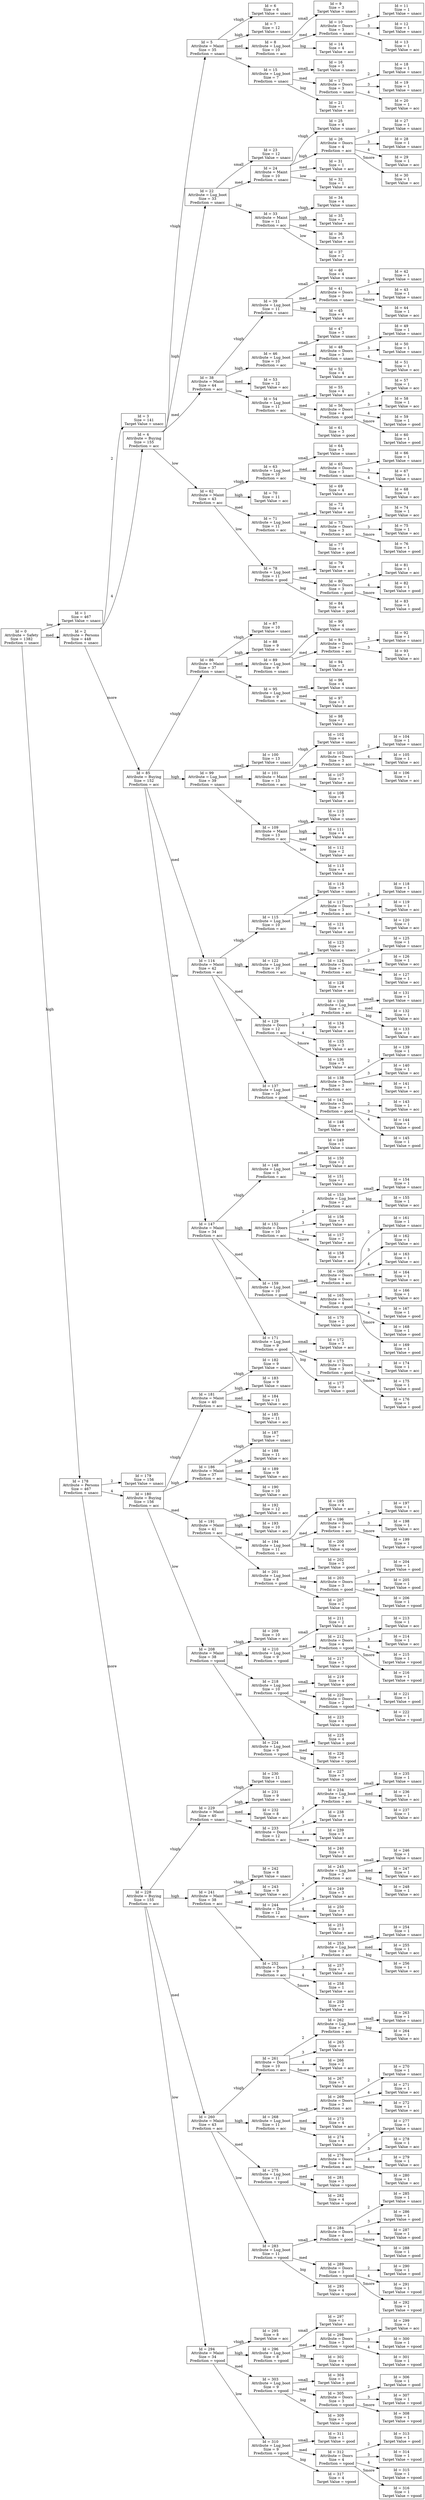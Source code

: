 digraph "Decision Tree" {
	rankdir=LR size="1000,500"
	node [shape=rectangle]
	"Id = 0
 Attribute = Safety
 Size = 1382
 Prediction = unacc" -> "Id = 1
 Size = 467
 Target Value = unacc" [label=low]
	"Id = 0
 Attribute = Safety
 Size = 1382
 Prediction = unacc" -> "Id = 2
 Attribute = Persons
 Size = 448
 Prediction = unacc" [label=med]
	"Id = 0
 Attribute = Safety
 Size = 1382
 Prediction = unacc" -> "Id = 178
 Attribute = Persons
 Size = 467
 Prediction = unacc" [label=high]
	"Id = 2
 Attribute = Persons
 Size = 448
 Prediction = unacc" -> "Id = 3
 Size = 141
 Target Value = unacc" [label=2]
	"Id = 2
 Attribute = Persons
 Size = 448
 Prediction = unacc" -> "Id = 4
 Attribute = Buying
 Size = 155
 Prediction = acc" [label=4]
	"Id = 2
 Attribute = Persons
 Size = 448
 Prediction = unacc" -> "Id = 85
 Attribute = Buying
 Size = 152
 Prediction = acc" [label=more]
	"Id = 178
 Attribute = Persons
 Size = 467
 Prediction = unacc" -> "Id = 179
 Size = 156
 Target Value = unacc" [label=2]
	"Id = 178
 Attribute = Persons
 Size = 467
 Prediction = unacc" -> "Id = 180
 Attribute = Buying
 Size = 156
 Prediction = acc" [label=4]
	"Id = 178
 Attribute = Persons
 Size = 467
 Prediction = unacc" -> "Id = 228
 Attribute = Buying
 Size = 155
 Prediction = acc" [label=more]
	"Id = 4
 Attribute = Buying
 Size = 155
 Prediction = acc" -> "Id = 5
 Attribute = Maint
 Size = 35
 Prediction = unacc" [label=vhigh]
	"Id = 4
 Attribute = Buying
 Size = 155
 Prediction = acc" -> "Id = 22
 Attribute = Lug_boot
 Size = 33
 Prediction = unacc" [label=high]
	"Id = 4
 Attribute = Buying
 Size = 155
 Prediction = acc" -> "Id = 38
 Attribute = Maint
 Size = 44
 Prediction = acc" [label=med]
	"Id = 4
 Attribute = Buying
 Size = 155
 Prediction = acc" -> "Id = 62
 Attribute = Maint
 Size = 43
 Prediction = acc" [label=low]
	"Id = 85
 Attribute = Buying
 Size = 152
 Prediction = acc" -> "Id = 86
 Attribute = Maint
 Size = 37
 Prediction = unacc" [label=vhigh]
	"Id = 85
 Attribute = Buying
 Size = 152
 Prediction = acc" -> "Id = 99
 Attribute = Lug_boot
 Size = 39
 Prediction = unacc" [label=high]
	"Id = 85
 Attribute = Buying
 Size = 152
 Prediction = acc" -> "Id = 114
 Attribute = Maint
 Size = 42
 Prediction = acc" [label=med]
	"Id = 85
 Attribute = Buying
 Size = 152
 Prediction = acc" -> "Id = 147
 Attribute = Maint
 Size = 34
 Prediction = acc" [label=low]
	"Id = 180
 Attribute = Buying
 Size = 156
 Prediction = acc" -> "Id = 181
 Attribute = Maint
 Size = 40
 Prediction = acc" [label=vhigh]
	"Id = 180
 Attribute = Buying
 Size = 156
 Prediction = acc" -> "Id = 186
 Attribute = Maint
 Size = 37
 Prediction = acc" [label=high]
	"Id = 180
 Attribute = Buying
 Size = 156
 Prediction = acc" -> "Id = 191
 Attribute = Maint
 Size = 41
 Prediction = acc" [label=med]
	"Id = 180
 Attribute = Buying
 Size = 156
 Prediction = acc" -> "Id = 208
 Attribute = Maint
 Size = 38
 Prediction = vgood" [label=low]
	"Id = 228
 Attribute = Buying
 Size = 155
 Prediction = acc" -> "Id = 229
 Attribute = Maint
 Size = 40
 Prediction = unacc" [label=vhigh]
	"Id = 228
 Attribute = Buying
 Size = 155
 Prediction = acc" -> "Id = 241
 Attribute = Maint
 Size = 38
 Prediction = acc" [label=high]
	"Id = 228
 Attribute = Buying
 Size = 155
 Prediction = acc" -> "Id = 260
 Attribute = Maint
 Size = 43
 Prediction = acc" [label=med]
	"Id = 228
 Attribute = Buying
 Size = 155
 Prediction = acc" -> "Id = 294
 Attribute = Maint
 Size = 34
 Prediction = vgood" [label=low]
	"Id = 5
 Attribute = Maint
 Size = 35
 Prediction = unacc" -> "Id = 6
 Size = 6
 Target Value = unacc" [label=vhigh]
	"Id = 5
 Attribute = Maint
 Size = 35
 Prediction = unacc" -> "Id = 7
 Size = 12
 Target Value = unacc" [label=high]
	"Id = 5
 Attribute = Maint
 Size = 35
 Prediction = unacc" -> "Id = 8
 Attribute = Lug_boot
 Size = 10
 Prediction = acc" [label=med]
	"Id = 5
 Attribute = Maint
 Size = 35
 Prediction = unacc" -> "Id = 15
 Attribute = Lug_boot
 Size = 7
 Prediction = unacc" [label=low]
	"Id = 22
 Attribute = Lug_boot
 Size = 33
 Prediction = unacc" -> "Id = 23
 Size = 12
 Target Value = unacc" [label=small]
	"Id = 22
 Attribute = Lug_boot
 Size = 33
 Prediction = unacc" -> "Id = 24
 Attribute = Maint
 Size = 10
 Prediction = unacc" [label=med]
	"Id = 22
 Attribute = Lug_boot
 Size = 33
 Prediction = unacc" -> "Id = 33
 Attribute = Maint
 Size = 11
 Prediction = acc" [label=big]
	"Id = 38
 Attribute = Maint
 Size = 44
 Prediction = acc" -> "Id = 39
 Attribute = Lug_boot
 Size = 11
 Prediction = unacc" [label=vhigh]
	"Id = 38
 Attribute = Maint
 Size = 44
 Prediction = acc" -> "Id = 46
 Attribute = Lug_boot
 Size = 10
 Prediction = acc" [label=high]
	"Id = 38
 Attribute = Maint
 Size = 44
 Prediction = acc" -> "Id = 53
 Size = 12
 Target Value = acc" [label=med]
	"Id = 38
 Attribute = Maint
 Size = 44
 Prediction = acc" -> "Id = 54
 Attribute = Lug_boot
 Size = 11
 Prediction = acc" [label=low]
	"Id = 62
 Attribute = Maint
 Size = 43
 Prediction = acc" -> "Id = 63
 Attribute = Lug_boot
 Size = 10
 Prediction = acc" [label=vhigh]
	"Id = 62
 Attribute = Maint
 Size = 43
 Prediction = acc" -> "Id = 70
 Size = 11
 Target Value = acc" [label=high]
	"Id = 62
 Attribute = Maint
 Size = 43
 Prediction = acc" -> "Id = 71
 Attribute = Lug_boot
 Size = 11
 Prediction = acc" [label=med]
	"Id = 62
 Attribute = Maint
 Size = 43
 Prediction = acc" -> "Id = 78
 Attribute = Lug_boot
 Size = 11
 Prediction = good" [label=low]
	"Id = 86
 Attribute = Maint
 Size = 37
 Prediction = unacc" -> "Id = 87
 Size = 10
 Target Value = unacc" [label=vhigh]
	"Id = 86
 Attribute = Maint
 Size = 37
 Prediction = unacc" -> "Id = 88
 Size = 9
 Target Value = unacc" [label=high]
	"Id = 86
 Attribute = Maint
 Size = 37
 Prediction = unacc" -> "Id = 89
 Attribute = Lug_boot
 Size = 9
 Prediction = unacc" [label=med]
	"Id = 86
 Attribute = Maint
 Size = 37
 Prediction = unacc" -> "Id = 95
 Attribute = Lug_boot
 Size = 9
 Prediction = acc" [label=low]
	"Id = 99
 Attribute = Lug_boot
 Size = 39
 Prediction = unacc" -> "Id = 100
 Size = 13
 Target Value = unacc" [label=small]
	"Id = 99
 Attribute = Lug_boot
 Size = 39
 Prediction = unacc" -> "Id = 101
 Attribute = Maint
 Size = 13
 Prediction = acc" [label=med]
	"Id = 99
 Attribute = Lug_boot
 Size = 39
 Prediction = unacc" -> "Id = 109
 Attribute = Maint
 Size = 13
 Prediction = acc" [label=big]
	"Id = 114
 Attribute = Maint
 Size = 42
 Prediction = acc" -> "Id = 115
 Attribute = Lug_boot
 Size = 10
 Prediction = acc" [label=vhigh]
	"Id = 114
 Attribute = Maint
 Size = 42
 Prediction = acc" -> "Id = 122
 Attribute = Lug_boot
 Size = 10
 Prediction = acc" [label=high]
	"Id = 114
 Attribute = Maint
 Size = 42
 Prediction = acc" -> "Id = 129
 Attribute = Doors
 Size = 12
 Prediction = acc" [label=med]
	"Id = 114
 Attribute = Maint
 Size = 42
 Prediction = acc" -> "Id = 137
 Attribute = Lug_boot
 Size = 10
 Prediction = good" [label=low]
	"Id = 147
 Attribute = Maint
 Size = 34
 Prediction = acc" -> "Id = 148
 Attribute = Lug_boot
 Size = 5
 Prediction = acc" [label=vhigh]
	"Id = 147
 Attribute = Maint
 Size = 34
 Prediction = acc" -> "Id = 152
 Attribute = Doors
 Size = 10
 Prediction = acc" [label=high]
	"Id = 147
 Attribute = Maint
 Size = 34
 Prediction = acc" -> "Id = 159
 Attribute = Lug_boot
 Size = 10
 Prediction = good" [label=med]
	"Id = 147
 Attribute = Maint
 Size = 34
 Prediction = acc" -> "Id = 171
 Attribute = Lug_boot
 Size = 9
 Prediction = good" [label=low]
	"Id = 181
 Attribute = Maint
 Size = 40
 Prediction = acc" -> "Id = 182
 Size = 9
 Target Value = unacc" [label=vhigh]
	"Id = 181
 Attribute = Maint
 Size = 40
 Prediction = acc" -> "Id = 183
 Size = 9
 Target Value = unacc" [label=high]
	"Id = 181
 Attribute = Maint
 Size = 40
 Prediction = acc" -> "Id = 184
 Size = 11
 Target Value = acc" [label=med]
	"Id = 181
 Attribute = Maint
 Size = 40
 Prediction = acc" -> "Id = 185
 Size = 11
 Target Value = acc" [label=low]
	"Id = 186
 Attribute = Maint
 Size = 37
 Prediction = acc" -> "Id = 187
 Size = 7
 Target Value = unacc" [label=vhigh]
	"Id = 186
 Attribute = Maint
 Size = 37
 Prediction = acc" -> "Id = 188
 Size = 11
 Target Value = acc" [label=high]
	"Id = 186
 Attribute = Maint
 Size = 37
 Prediction = acc" -> "Id = 189
 Size = 9
 Target Value = acc" [label=med]
	"Id = 186
 Attribute = Maint
 Size = 37
 Prediction = acc" -> "Id = 190
 Size = 10
 Target Value = acc" [label=low]
	"Id = 191
 Attribute = Maint
 Size = 41
 Prediction = acc" -> "Id = 192
 Size = 12
 Target Value = acc" [label=vhigh]
	"Id = 191
 Attribute = Maint
 Size = 41
 Prediction = acc" -> "Id = 193
 Size = 10
 Target Value = acc" [label=high]
	"Id = 191
 Attribute = Maint
 Size = 41
 Prediction = acc" -> "Id = 194
 Attribute = Lug_boot
 Size = 11
 Prediction = acc" [label=med]
	"Id = 191
 Attribute = Maint
 Size = 41
 Prediction = acc" -> "Id = 201
 Attribute = Lug_boot
 Size = 8
 Prediction = good" [label=low]
	"Id = 208
 Attribute = Maint
 Size = 38
 Prediction = vgood" -> "Id = 209
 Size = 10
 Target Value = acc" [label=vhigh]
	"Id = 208
 Attribute = Maint
 Size = 38
 Prediction = vgood" -> "Id = 210
 Attribute = Lug_boot
 Size = 9
 Prediction = vgood" [label=high]
	"Id = 208
 Attribute = Maint
 Size = 38
 Prediction = vgood" -> "Id = 218
 Attribute = Lug_boot
 Size = 10
 Prediction = vgood" [label=med]
	"Id = 208
 Attribute = Maint
 Size = 38
 Prediction = vgood" -> "Id = 224
 Attribute = Lug_boot
 Size = 9
 Prediction = vgood" [label=low]
	"Id = 229
 Attribute = Maint
 Size = 40
 Prediction = unacc" -> "Id = 230
 Size = 11
 Target Value = unacc" [label=vhigh]
	"Id = 229
 Attribute = Maint
 Size = 40
 Prediction = unacc" -> "Id = 231
 Size = 9
 Target Value = unacc" [label=high]
	"Id = 229
 Attribute = Maint
 Size = 40
 Prediction = unacc" -> "Id = 232
 Size = 8
 Target Value = acc" [label=med]
	"Id = 229
 Attribute = Maint
 Size = 40
 Prediction = unacc" -> "Id = 233
 Attribute = Doors
 Size = 12
 Prediction = acc" [label=low]
	"Id = 241
 Attribute = Maint
 Size = 38
 Prediction = acc" -> "Id = 242
 Size = 8
 Target Value = unacc" [label=vhigh]
	"Id = 241
 Attribute = Maint
 Size = 38
 Prediction = acc" -> "Id = 243
 Size = 9
 Target Value = acc" [label=high]
	"Id = 241
 Attribute = Maint
 Size = 38
 Prediction = acc" -> "Id = 244
 Attribute = Doors
 Size = 12
 Prediction = acc" [label=med]
	"Id = 241
 Attribute = Maint
 Size = 38
 Prediction = acc" -> "Id = 252
 Attribute = Doors
 Size = 9
 Prediction = acc" [label=low]
	"Id = 260
 Attribute = Maint
 Size = 43
 Prediction = acc" -> "Id = 261
 Attribute = Doors
 Size = 10
 Prediction = acc" [label=vhigh]
	"Id = 260
 Attribute = Maint
 Size = 43
 Prediction = acc" -> "Id = 268
 Attribute = Lug_boot
 Size = 11
 Prediction = acc" [label=high]
	"Id = 260
 Attribute = Maint
 Size = 43
 Prediction = acc" -> "Id = 275
 Attribute = Lug_boot
 Size = 11
 Prediction = vgood" [label=med]
	"Id = 260
 Attribute = Maint
 Size = 43
 Prediction = acc" -> "Id = 283
 Attribute = Lug_boot
 Size = 11
 Prediction = vgood" [label=low]
	"Id = 294
 Attribute = Maint
 Size = 34
 Prediction = vgood" -> "Id = 295
 Size = 8
 Target Value = acc" [label=vhigh]
	"Id = 294
 Attribute = Maint
 Size = 34
 Prediction = vgood" -> "Id = 296
 Attribute = Lug_boot
 Size = 8
 Prediction = vgood" [label=high]
	"Id = 294
 Attribute = Maint
 Size = 34
 Prediction = vgood" -> "Id = 303
 Attribute = Lug_boot
 Size = 9
 Prediction = vgood" [label=med]
	"Id = 294
 Attribute = Maint
 Size = 34
 Prediction = vgood" -> "Id = 310
 Attribute = Lug_boot
 Size = 9
 Prediction = vgood" [label=low]
	"Id = 8
 Attribute = Lug_boot
 Size = 10
 Prediction = acc" -> "Id = 9
 Size = 3
 Target Value = unacc" [label=small]
	"Id = 8
 Attribute = Lug_boot
 Size = 10
 Prediction = acc" -> "Id = 10
 Attribute = Doors
 Size = 3
 Prediction = unacc" [label=med]
	"Id = 8
 Attribute = Lug_boot
 Size = 10
 Prediction = acc" -> "Id = 14
 Size = 4
 Target Value = acc" [label=big]
	"Id = 15
 Attribute = Lug_boot
 Size = 7
 Prediction = unacc" -> "Id = 16
 Size = 3
 Target Value = unacc" [label=small]
	"Id = 15
 Attribute = Lug_boot
 Size = 7
 Prediction = unacc" -> "Id = 17
 Attribute = Doors
 Size = 3
 Prediction = unacc" [label=med]
	"Id = 15
 Attribute = Lug_boot
 Size = 7
 Prediction = unacc" -> "Id = 21
 Size = 1
 Target Value = acc" [label=big]
	"Id = 24
 Attribute = Maint
 Size = 10
 Prediction = unacc" -> "Id = 25
 Size = 4
 Target Value = unacc" [label=vhigh]
	"Id = 24
 Attribute = Maint
 Size = 10
 Prediction = unacc" -> "Id = 26
 Attribute = Doors
 Size = 4
 Prediction = acc" [label=high]
	"Id = 24
 Attribute = Maint
 Size = 10
 Prediction = unacc" -> "Id = 31
 Size = 1
 Target Value = acc" [label=med]
	"Id = 24
 Attribute = Maint
 Size = 10
 Prediction = unacc" -> "Id = 32
 Size = 1
 Target Value = acc" [label=low]
	"Id = 33
 Attribute = Maint
 Size = 11
 Prediction = acc" -> "Id = 34
 Size = 4
 Target Value = unacc" [label=vhigh]
	"Id = 33
 Attribute = Maint
 Size = 11
 Prediction = acc" -> "Id = 35
 Size = 2
 Target Value = acc" [label=high]
	"Id = 33
 Attribute = Maint
 Size = 11
 Prediction = acc" -> "Id = 36
 Size = 3
 Target Value = acc" [label=med]
	"Id = 33
 Attribute = Maint
 Size = 11
 Prediction = acc" -> "Id = 37
 Size = 2
 Target Value = acc" [label=low]
	"Id = 39
 Attribute = Lug_boot
 Size = 11
 Prediction = unacc" -> "Id = 40
 Size = 4
 Target Value = unacc" [label=small]
	"Id = 39
 Attribute = Lug_boot
 Size = 11
 Prediction = unacc" -> "Id = 41
 Attribute = Doors
 Size = 3
 Prediction = unacc" [label=med]
	"Id = 39
 Attribute = Lug_boot
 Size = 11
 Prediction = unacc" -> "Id = 45
 Size = 4
 Target Value = acc" [label=big]
	"Id = 46
 Attribute = Lug_boot
 Size = 10
 Prediction = acc" -> "Id = 47
 Size = 3
 Target Value = unacc" [label=small]
	"Id = 46
 Attribute = Lug_boot
 Size = 10
 Prediction = acc" -> "Id = 48
 Attribute = Doors
 Size = 3
 Prediction = unacc" [label=med]
	"Id = 46
 Attribute = Lug_boot
 Size = 10
 Prediction = acc" -> "Id = 52
 Size = 4
 Target Value = acc" [label=big]
	"Id = 54
 Attribute = Lug_boot
 Size = 11
 Prediction = acc" -> "Id = 55
 Size = 4
 Target Value = acc" [label=small]
	"Id = 54
 Attribute = Lug_boot
 Size = 11
 Prediction = acc" -> "Id = 56
 Attribute = Doors
 Size = 4
 Prediction = good" [label=med]
	"Id = 54
 Attribute = Lug_boot
 Size = 11
 Prediction = acc" -> "Id = 61
 Size = 3
 Target Value = good" [label=big]
	"Id = 63
 Attribute = Lug_boot
 Size = 10
 Prediction = acc" -> "Id = 64
 Size = 3
 Target Value = unacc" [label=small]
	"Id = 63
 Attribute = Lug_boot
 Size = 10
 Prediction = acc" -> "Id = 65
 Attribute = Doors
 Size = 3
 Prediction = unacc" [label=med]
	"Id = 63
 Attribute = Lug_boot
 Size = 10
 Prediction = acc" -> "Id = 69
 Size = 4
 Target Value = acc" [label=big]
	"Id = 71
 Attribute = Lug_boot
 Size = 11
 Prediction = acc" -> "Id = 72
 Size = 4
 Target Value = acc" [label=small]
	"Id = 71
 Attribute = Lug_boot
 Size = 11
 Prediction = acc" -> "Id = 73
 Attribute = Doors
 Size = 3
 Prediction = acc" [label=med]
	"Id = 71
 Attribute = Lug_boot
 Size = 11
 Prediction = acc" -> "Id = 77
 Size = 4
 Target Value = good" [label=big]
	"Id = 78
 Attribute = Lug_boot
 Size = 11
 Prediction = good" -> "Id = 79
 Size = 4
 Target Value = acc" [label=small]
	"Id = 78
 Attribute = Lug_boot
 Size = 11
 Prediction = good" -> "Id = 80
 Attribute = Doors
 Size = 3
 Prediction = good" [label=med]
	"Id = 78
 Attribute = Lug_boot
 Size = 11
 Prediction = good" -> "Id = 84
 Size = 4
 Target Value = good" [label=big]
	"Id = 89
 Attribute = Lug_boot
 Size = 9
 Prediction = unacc" -> "Id = 90
 Size = 4
 Target Value = unacc" [label=small]
	"Id = 89
 Attribute = Lug_boot
 Size = 9
 Prediction = unacc" -> "Id = 91
 Attribute = Doors
 Size = 2
 Prediction = acc" [label=med]
	"Id = 89
 Attribute = Lug_boot
 Size = 9
 Prediction = unacc" -> "Id = 94
 Size = 3
 Target Value = acc" [label=big]
	"Id = 95
 Attribute = Lug_boot
 Size = 9
 Prediction = acc" -> "Id = 96
 Size = 4
 Target Value = unacc" [label=small]
	"Id = 95
 Attribute = Lug_boot
 Size = 9
 Prediction = acc" -> "Id = 97
 Size = 3
 Target Value = acc" [label=med]
	"Id = 95
 Attribute = Lug_boot
 Size = 9
 Prediction = acc" -> "Id = 98
 Size = 2
 Target Value = acc" [label=big]
	"Id = 101
 Attribute = Maint
 Size = 13
 Prediction = acc" -> "Id = 102
 Size = 4
 Target Value = unacc" [label=vhigh]
	"Id = 101
 Attribute = Maint
 Size = 13
 Prediction = acc" -> "Id = 103
 Attribute = Doors
 Size = 3
 Prediction = acc" [label=high]
	"Id = 101
 Attribute = Maint
 Size = 13
 Prediction = acc" -> "Id = 107
 Size = 3
 Target Value = acc" [label=med]
	"Id = 101
 Attribute = Maint
 Size = 13
 Prediction = acc" -> "Id = 108
 Size = 3
 Target Value = acc" [label=low]
	"Id = 109
 Attribute = Maint
 Size = 13
 Prediction = acc" -> "Id = 110
 Size = 3
 Target Value = unacc" [label=vhigh]
	"Id = 109
 Attribute = Maint
 Size = 13
 Prediction = acc" -> "Id = 111
 Size = 4
 Target Value = acc" [label=high]
	"Id = 109
 Attribute = Maint
 Size = 13
 Prediction = acc" -> "Id = 112
 Size = 2
 Target Value = acc" [label=med]
	"Id = 109
 Attribute = Maint
 Size = 13
 Prediction = acc" -> "Id = 113
 Size = 4
 Target Value = acc" [label=low]
	"Id = 115
 Attribute = Lug_boot
 Size = 10
 Prediction = acc" -> "Id = 116
 Size = 3
 Target Value = unacc" [label=small]
	"Id = 115
 Attribute = Lug_boot
 Size = 10
 Prediction = acc" -> "Id = 117
 Attribute = Doors
 Size = 3
 Prediction = acc" [label=med]
	"Id = 115
 Attribute = Lug_boot
 Size = 10
 Prediction = acc" -> "Id = 121
 Size = 4
 Target Value = acc" [label=big]
	"Id = 122
 Attribute = Lug_boot
 Size = 10
 Prediction = acc" -> "Id = 123
 Size = 3
 Target Value = unacc" [label=small]
	"Id = 122
 Attribute = Lug_boot
 Size = 10
 Prediction = acc" -> "Id = 124
 Attribute = Doors
 Size = 3
 Prediction = acc" [label=med]
	"Id = 122
 Attribute = Lug_boot
 Size = 10
 Prediction = acc" -> "Id = 128
 Size = 4
 Target Value = acc" [label=big]
	"Id = 129
 Attribute = Doors
 Size = 12
 Prediction = acc" -> "Id = 130
 Attribute = Lug_boot
 Size = 3
 Prediction = acc" [label=2]
	"Id = 129
 Attribute = Doors
 Size = 12
 Prediction = acc" -> "Id = 134
 Size = 3
 Target Value = acc" [label=3]
	"Id = 129
 Attribute = Doors
 Size = 12
 Prediction = acc" -> "Id = 135
 Size = 3
 Target Value = acc" [label=4]
	"Id = 129
 Attribute = Doors
 Size = 12
 Prediction = acc" -> "Id = 136
 Size = 3
 Target Value = acc" [label="5more"]
	"Id = 137
 Attribute = Lug_boot
 Size = 10
 Prediction = good" -> "Id = 138
 Attribute = Doors
 Size = 3
 Prediction = acc" [label=small]
	"Id = 137
 Attribute = Lug_boot
 Size = 10
 Prediction = good" -> "Id = 142
 Attribute = Doors
 Size = 3
 Prediction = good" [label=med]
	"Id = 137
 Attribute = Lug_boot
 Size = 10
 Prediction = good" -> "Id = 146
 Size = 4
 Target Value = good" [label=big]
	"Id = 148
 Attribute = Lug_boot
 Size = 5
 Prediction = acc" -> "Id = 149
 Size = 1
 Target Value = unacc" [label=small]
	"Id = 148
 Attribute = Lug_boot
 Size = 5
 Prediction = acc" -> "Id = 150
 Size = 2
 Target Value = acc" [label=med]
	"Id = 148
 Attribute = Lug_boot
 Size = 5
 Prediction = acc" -> "Id = 151
 Size = 2
 Target Value = acc" [label=big]
	"Id = 152
 Attribute = Doors
 Size = 10
 Prediction = acc" -> "Id = 153
 Attribute = Lug_boot
 Size = 2
 Prediction = acc" [label=2]
	"Id = 152
 Attribute = Doors
 Size = 10
 Prediction = acc" -> "Id = 156
 Size = 3
 Target Value = acc" [label=3]
	"Id = 152
 Attribute = Doors
 Size = 10
 Prediction = acc" -> "Id = 157
 Size = 2
 Target Value = acc" [label=4]
	"Id = 152
 Attribute = Doors
 Size = 10
 Prediction = acc" -> "Id = 158
 Size = 3
 Target Value = acc" [label="5more"]
	"Id = 159
 Attribute = Lug_boot
 Size = 10
 Prediction = good" -> "Id = 160
 Attribute = Doors
 Size = 4
 Prediction = acc" [label=small]
	"Id = 159
 Attribute = Lug_boot
 Size = 10
 Prediction = good" -> "Id = 165
 Attribute = Doors
 Size = 4
 Prediction = good" [label=med]
	"Id = 159
 Attribute = Lug_boot
 Size = 10
 Prediction = good" -> "Id = 170
 Size = 2
 Target Value = good" [label=big]
	"Id = 171
 Attribute = Lug_boot
 Size = 9
 Prediction = good" -> "Id = 172
 Size = 3
 Target Value = acc" [label=small]
	"Id = 171
 Attribute = Lug_boot
 Size = 9
 Prediction = good" -> "Id = 173
 Attribute = Doors
 Size = 3
 Prediction = good" [label=med]
	"Id = 171
 Attribute = Lug_boot
 Size = 9
 Prediction = good" -> "Id = 177
 Size = 3
 Target Value = good" [label=big]
	"Id = 194
 Attribute = Lug_boot
 Size = 11
 Prediction = acc" -> "Id = 195
 Size = 4
 Target Value = acc" [label=small]
	"Id = 194
 Attribute = Lug_boot
 Size = 11
 Prediction = acc" -> "Id = 196
 Attribute = Doors
 Size = 3
 Prediction = acc" [label=med]
	"Id = 194
 Attribute = Lug_boot
 Size = 11
 Prediction = acc" -> "Id = 200
 Size = 4
 Target Value = vgood" [label=big]
	"Id = 201
 Attribute = Lug_boot
 Size = 8
 Prediction = good" -> "Id = 202
 Size = 3
 Target Value = good" [label=small]
	"Id = 201
 Attribute = Lug_boot
 Size = 8
 Prediction = good" -> "Id = 203
 Attribute = Doors
 Size = 3
 Prediction = good" [label=med]
	"Id = 201
 Attribute = Lug_boot
 Size = 8
 Prediction = good" -> "Id = 207
 Size = 2
 Target Value = vgood" [label=big]
	"Id = 210
 Attribute = Lug_boot
 Size = 9
 Prediction = vgood" -> "Id = 211
 Size = 2
 Target Value = acc" [label=small]
	"Id = 210
 Attribute = Lug_boot
 Size = 9
 Prediction = vgood" -> "Id = 212
 Attribute = Doors
 Size = 4
 Prediction = vgood" [label=med]
	"Id = 210
 Attribute = Lug_boot
 Size = 9
 Prediction = vgood" -> "Id = 217
 Size = 3
 Target Value = vgood" [label=big]
	"Id = 218
 Attribute = Lug_boot
 Size = 10
 Prediction = vgood" -> "Id = 219
 Size = 4
 Target Value = good" [label=small]
	"Id = 218
 Attribute = Lug_boot
 Size = 10
 Prediction = vgood" -> "Id = 220
 Attribute = Doors
 Size = 2
 Prediction = vgood" [label=med]
	"Id = 218
 Attribute = Lug_boot
 Size = 10
 Prediction = vgood" -> "Id = 223
 Size = 4
 Target Value = vgood" [label=big]
	"Id = 224
 Attribute = Lug_boot
 Size = 9
 Prediction = vgood" -> "Id = 225
 Size = 4
 Target Value = good" [label=small]
	"Id = 224
 Attribute = Lug_boot
 Size = 9
 Prediction = vgood" -> "Id = 226
 Size = 2
 Target Value = vgood" [label=med]
	"Id = 224
 Attribute = Lug_boot
 Size = 9
 Prediction = vgood" -> "Id = 227
 Size = 3
 Target Value = vgood" [label=big]
	"Id = 233
 Attribute = Doors
 Size = 12
 Prediction = acc" -> "Id = 234
 Attribute = Lug_boot
 Size = 3
 Prediction = acc" [label=2]
	"Id = 233
 Attribute = Doors
 Size = 12
 Prediction = acc" -> "Id = 238
 Size = 3
 Target Value = acc" [label=3]
	"Id = 233
 Attribute = Doors
 Size = 12
 Prediction = acc" -> "Id = 239
 Size = 3
 Target Value = acc" [label=4]
	"Id = 233
 Attribute = Doors
 Size = 12
 Prediction = acc" -> "Id = 240
 Size = 3
 Target Value = acc" [label="5more"]
	"Id = 244
 Attribute = Doors
 Size = 12
 Prediction = acc" -> "Id = 245
 Attribute = Lug_boot
 Size = 3
 Prediction = acc" [label=2]
	"Id = 244
 Attribute = Doors
 Size = 12
 Prediction = acc" -> "Id = 249
 Size = 3
 Target Value = acc" [label=3]
	"Id = 244
 Attribute = Doors
 Size = 12
 Prediction = acc" -> "Id = 250
 Size = 3
 Target Value = acc" [label=4]
	"Id = 244
 Attribute = Doors
 Size = 12
 Prediction = acc" -> "Id = 251
 Size = 3
 Target Value = acc" [label="5more"]
	"Id = 252
 Attribute = Doors
 Size = 9
 Prediction = acc" -> "Id = 253
 Attribute = Lug_boot
 Size = 3
 Prediction = acc" [label=2]
	"Id = 252
 Attribute = Doors
 Size = 9
 Prediction = acc" -> "Id = 257
 Size = 3
 Target Value = acc" [label=3]
	"Id = 252
 Attribute = Doors
 Size = 9
 Prediction = acc" -> "Id = 258
 Size = 1
 Target Value = acc" [label=4]
	"Id = 252
 Attribute = Doors
 Size = 9
 Prediction = acc" -> "Id = 259
 Size = 2
 Target Value = acc" [label="5more"]
	"Id = 261
 Attribute = Doors
 Size = 10
 Prediction = acc" -> "Id = 262
 Attribute = Lug_boot
 Size = 2
 Prediction = acc" [label=2]
	"Id = 261
 Attribute = Doors
 Size = 10
 Prediction = acc" -> "Id = 265
 Size = 3
 Target Value = acc" [label=3]
	"Id = 261
 Attribute = Doors
 Size = 10
 Prediction = acc" -> "Id = 266
 Size = 2
 Target Value = acc" [label=4]
	"Id = 261
 Attribute = Doors
 Size = 10
 Prediction = acc" -> "Id = 267
 Size = 3
 Target Value = acc" [label="5more"]
	"Id = 268
 Attribute = Lug_boot
 Size = 11
 Prediction = acc" -> "Id = 269
 Attribute = Doors
 Size = 3
 Prediction = acc" [label=small]
	"Id = 268
 Attribute = Lug_boot
 Size = 11
 Prediction = acc" -> "Id = 273
 Size = 4
 Target Value = acc" [label=med]
	"Id = 268
 Attribute = Lug_boot
 Size = 11
 Prediction = acc" -> "Id = 274
 Size = 4
 Target Value = acc" [label=big]
	"Id = 275
 Attribute = Lug_boot
 Size = 11
 Prediction = vgood" -> "Id = 276
 Attribute = Doors
 Size = 4
 Prediction = acc" [label=small]
	"Id = 275
 Attribute = Lug_boot
 Size = 11
 Prediction = vgood" -> "Id = 281
 Size = 3
 Target Value = vgood" [label=med]
	"Id = 275
 Attribute = Lug_boot
 Size = 11
 Prediction = vgood" -> "Id = 282
 Size = 4
 Target Value = vgood" [label=big]
	"Id = 283
 Attribute = Lug_boot
 Size = 11
 Prediction = vgood" -> "Id = 284
 Attribute = Doors
 Size = 4
 Prediction = good" [label=small]
	"Id = 283
 Attribute = Lug_boot
 Size = 11
 Prediction = vgood" -> "Id = 289
 Attribute = Doors
 Size = 3
 Prediction = vgood" [label=med]
	"Id = 283
 Attribute = Lug_boot
 Size = 11
 Prediction = vgood" -> "Id = 293
 Size = 4
 Target Value = vgood" [label=big]
	"Id = 296
 Attribute = Lug_boot
 Size = 8
 Prediction = vgood" -> "Id = 297
 Size = 1
 Target Value = acc" [label=small]
	"Id = 296
 Attribute = Lug_boot
 Size = 8
 Prediction = vgood" -> "Id = 298
 Attribute = Doors
 Size = 3
 Prediction = vgood" [label=med]
	"Id = 296
 Attribute = Lug_boot
 Size = 8
 Prediction = vgood" -> "Id = 302
 Size = 4
 Target Value = vgood" [label=big]
	"Id = 303
 Attribute = Lug_boot
 Size = 9
 Prediction = vgood" -> "Id = 304
 Size = 3
 Target Value = good" [label=small]
	"Id = 303
 Attribute = Lug_boot
 Size = 9
 Prediction = vgood" -> "Id = 305
 Attribute = Doors
 Size = 3
 Prediction = vgood" [label=med]
	"Id = 303
 Attribute = Lug_boot
 Size = 9
 Prediction = vgood" -> "Id = 309
 Size = 3
 Target Value = vgood" [label=big]
	"Id = 310
 Attribute = Lug_boot
 Size = 9
 Prediction = vgood" -> "Id = 311
 Size = 1
 Target Value = good" [label=small]
	"Id = 310
 Attribute = Lug_boot
 Size = 9
 Prediction = vgood" -> "Id = 312
 Attribute = Doors
 Size = 4
 Prediction = vgood" [label=med]
	"Id = 310
 Attribute = Lug_boot
 Size = 9
 Prediction = vgood" -> "Id = 317
 Size = 4
 Target Value = vgood" [label=big]
	"Id = 10
 Attribute = Doors
 Size = 3
 Prediction = unacc" -> "Id = 11
 Size = 1
 Target Value = unacc" [label=2]
	"Id = 10
 Attribute = Doors
 Size = 3
 Prediction = unacc" -> "Id = 12
 Size = 1
 Target Value = unacc" [label=3]
	"Id = 10
 Attribute = Doors
 Size = 3
 Prediction = unacc" -> "Id = 13
 Size = 1
 Target Value = acc" [label=4]
	"Id = 17
 Attribute = Doors
 Size = 3
 Prediction = unacc" -> "Id = 18
 Size = 1
 Target Value = unacc" [label=2]
	"Id = 17
 Attribute = Doors
 Size = 3
 Prediction = unacc" -> "Id = 19
 Size = 1
 Target Value = unacc" [label=3]
	"Id = 17
 Attribute = Doors
 Size = 3
 Prediction = unacc" -> "Id = 20
 Size = 1
 Target Value = acc" [label=4]
	"Id = 26
 Attribute = Doors
 Size = 4
 Prediction = acc" -> "Id = 27
 Size = 1
 Target Value = unacc" [label=2]
	"Id = 26
 Attribute = Doors
 Size = 4
 Prediction = acc" -> "Id = 28
 Size = 1
 Target Value = unacc" [label=3]
	"Id = 26
 Attribute = Doors
 Size = 4
 Prediction = acc" -> "Id = 29
 Size = 1
 Target Value = acc" [label=4]
	"Id = 26
 Attribute = Doors
 Size = 4
 Prediction = acc" -> "Id = 30
 Size = 1
 Target Value = acc" [label="5more"]
	"Id = 41
 Attribute = Doors
 Size = 3
 Prediction = unacc" -> "Id = 42
 Size = 1
 Target Value = unacc" [label=2]
	"Id = 41
 Attribute = Doors
 Size = 3
 Prediction = unacc" -> "Id = 43
 Size = 1
 Target Value = unacc" [label=3]
	"Id = 41
 Attribute = Doors
 Size = 3
 Prediction = unacc" -> "Id = 44
 Size = 1
 Target Value = acc" [label="5more"]
	"Id = 48
 Attribute = Doors
 Size = 3
 Prediction = unacc" -> "Id = 49
 Size = 1
 Target Value = unacc" [label=2]
	"Id = 48
 Attribute = Doors
 Size = 3
 Prediction = unacc" -> "Id = 50
 Size = 1
 Target Value = unacc" [label=3]
	"Id = 48
 Attribute = Doors
 Size = 3
 Prediction = unacc" -> "Id = 51
 Size = 1
 Target Value = acc" [label=4]
	"Id = 56
 Attribute = Doors
 Size = 4
 Prediction = good" -> "Id = 57
 Size = 1
 Target Value = acc" [label=2]
	"Id = 56
 Attribute = Doors
 Size = 4
 Prediction = good" -> "Id = 58
 Size = 1
 Target Value = acc" [label=3]
	"Id = 56
 Attribute = Doors
 Size = 4
 Prediction = good" -> "Id = 59
 Size = 1
 Target Value = good" [label=4]
	"Id = 56
 Attribute = Doors
 Size = 4
 Prediction = good" -> "Id = 60
 Size = 1
 Target Value = good" [label="5more"]
	"Id = 65
 Attribute = Doors
 Size = 3
 Prediction = unacc" -> "Id = 66
 Size = 1
 Target Value = unacc" [label=2]
	"Id = 65
 Attribute = Doors
 Size = 3
 Prediction = unacc" -> "Id = 67
 Size = 1
 Target Value = unacc" [label=3]
	"Id = 65
 Attribute = Doors
 Size = 3
 Prediction = unacc" -> "Id = 68
 Size = 1
 Target Value = acc" [label=4]
	"Id = 73
 Attribute = Doors
 Size = 3
 Prediction = acc" -> "Id = 74
 Size = 1
 Target Value = acc" [label=2]
	"Id = 73
 Attribute = Doors
 Size = 3
 Prediction = acc" -> "Id = 75
 Size = 1
 Target Value = acc" [label=3]
	"Id = 73
 Attribute = Doors
 Size = 3
 Prediction = acc" -> "Id = 76
 Size = 1
 Target Value = good" [label="5more"]
	"Id = 80
 Attribute = Doors
 Size = 3
 Prediction = good" -> "Id = 81
 Size = 1
 Target Value = acc" [label=3]
	"Id = 80
 Attribute = Doors
 Size = 3
 Prediction = good" -> "Id = 82
 Size = 1
 Target Value = good" [label=4]
	"Id = 80
 Attribute = Doors
 Size = 3
 Prediction = good" -> "Id = 83
 Size = 1
 Target Value = good" [label="5more"]
	"Id = 91
 Attribute = Doors
 Size = 2
 Prediction = acc" -> "Id = 92
 Size = 1
 Target Value = unacc" [label=2]
	"Id = 91
 Attribute = Doors
 Size = 2
 Prediction = acc" -> "Id = 93
 Size = 1
 Target Value = acc" [label=3]
	"Id = 103
 Attribute = Doors
 Size = 3
 Prediction = acc" -> "Id = 104
 Size = 1
 Target Value = unacc" [label=2]
	"Id = 103
 Attribute = Doors
 Size = 3
 Prediction = acc" -> "Id = 105
 Size = 1
 Target Value = acc" [label=4]
	"Id = 103
 Attribute = Doors
 Size = 3
 Prediction = acc" -> "Id = 106
 Size = 1
 Target Value = acc" [label="5more"]
	"Id = 117
 Attribute = Doors
 Size = 3
 Prediction = acc" -> "Id = 118
 Size = 1
 Target Value = unacc" [label=2]
	"Id = 117
 Attribute = Doors
 Size = 3
 Prediction = acc" -> "Id = 119
 Size = 1
 Target Value = acc" [label=3]
	"Id = 117
 Attribute = Doors
 Size = 3
 Prediction = acc" -> "Id = 120
 Size = 1
 Target Value = acc" [label=4]
	"Id = 124
 Attribute = Doors
 Size = 3
 Prediction = acc" -> "Id = 125
 Size = 1
 Target Value = unacc" [label=2]
	"Id = 124
 Attribute = Doors
 Size = 3
 Prediction = acc" -> "Id = 126
 Size = 1
 Target Value = acc" [label=3]
	"Id = 124
 Attribute = Doors
 Size = 3
 Prediction = acc" -> "Id = 127
 Size = 1
 Target Value = acc" [label="5more"]
	"Id = 130
 Attribute = Lug_boot
 Size = 3
 Prediction = acc" -> "Id = 131
 Size = 1
 Target Value = unacc" [label=small]
	"Id = 130
 Attribute = Lug_boot
 Size = 3
 Prediction = acc" -> "Id = 132
 Size = 1
 Target Value = acc" [label=med]
	"Id = 130
 Attribute = Lug_boot
 Size = 3
 Prediction = acc" -> "Id = 133
 Size = 1
 Target Value = acc" [label=big]
	"Id = 138
 Attribute = Doors
 Size = 3
 Prediction = acc" -> "Id = 139
 Size = 1
 Target Value = unacc" [label=2]
	"Id = 138
 Attribute = Doors
 Size = 3
 Prediction = acc" -> "Id = 140
 Size = 1
 Target Value = acc" [label=3]
	"Id = 138
 Attribute = Doors
 Size = 3
 Prediction = acc" -> "Id = 141
 Size = 1
 Target Value = acc" [label="5more"]
	"Id = 142
 Attribute = Doors
 Size = 3
 Prediction = good" -> "Id = 143
 Size = 1
 Target Value = acc" [label=2]
	"Id = 142
 Attribute = Doors
 Size = 3
 Prediction = good" -> "Id = 144
 Size = 1
 Target Value = good" [label=3]
	"Id = 142
 Attribute = Doors
 Size = 3
 Prediction = good" -> "Id = 145
 Size = 1
 Target Value = good" [label=4]
	"Id = 153
 Attribute = Lug_boot
 Size = 2
 Prediction = acc" -> "Id = 154
 Size = 1
 Target Value = unacc" [label=small]
	"Id = 153
 Attribute = Lug_boot
 Size = 2
 Prediction = acc" -> "Id = 155
 Size = 1
 Target Value = acc" [label=big]
	"Id = 160
 Attribute = Doors
 Size = 4
 Prediction = acc" -> "Id = 161
 Size = 1
 Target Value = unacc" [label=2]
	"Id = 160
 Attribute = Doors
 Size = 4
 Prediction = acc" -> "Id = 162
 Size = 1
 Target Value = acc" [label=3]
	"Id = 160
 Attribute = Doors
 Size = 4
 Prediction = acc" -> "Id = 163
 Size = 1
 Target Value = acc" [label=4]
	"Id = 160
 Attribute = Doors
 Size = 4
 Prediction = acc" -> "Id = 164
 Size = 1
 Target Value = acc" [label="5more"]
	"Id = 165
 Attribute = Doors
 Size = 4
 Prediction = good" -> "Id = 166
 Size = 1
 Target Value = acc" [label=2]
	"Id = 165
 Attribute = Doors
 Size = 4
 Prediction = good" -> "Id = 167
 Size = 1
 Target Value = good" [label=3]
	"Id = 165
 Attribute = Doors
 Size = 4
 Prediction = good" -> "Id = 168
 Size = 1
 Target Value = good" [label=4]
	"Id = 165
 Attribute = Doors
 Size = 4
 Prediction = good" -> "Id = 169
 Size = 1
 Target Value = good" [label="5more"]
	"Id = 173
 Attribute = Doors
 Size = 3
 Prediction = good" -> "Id = 174
 Size = 1
 Target Value = acc" [label=2]
	"Id = 173
 Attribute = Doors
 Size = 3
 Prediction = good" -> "Id = 175
 Size = 1
 Target Value = good" [label=3]
	"Id = 173
 Attribute = Doors
 Size = 3
 Prediction = good" -> "Id = 176
 Size = 1
 Target Value = good" [label="5more"]
	"Id = 196
 Attribute = Doors
 Size = 3
 Prediction = acc" -> "Id = 197
 Size = 1
 Target Value = acc" [label=2]
	"Id = 196
 Attribute = Doors
 Size = 3
 Prediction = acc" -> "Id = 198
 Size = 1
 Target Value = acc" [label=3]
	"Id = 196
 Attribute = Doors
 Size = 3
 Prediction = acc" -> "Id = 199
 Size = 1
 Target Value = vgood" [label="5more"]
	"Id = 203
 Attribute = Doors
 Size = 3
 Prediction = good" -> "Id = 204
 Size = 1
 Target Value = good" [label=2]
	"Id = 203
 Attribute = Doors
 Size = 3
 Prediction = good" -> "Id = 205
 Size = 1
 Target Value = good" [label=3]
	"Id = 203
 Attribute = Doors
 Size = 3
 Prediction = good" -> "Id = 206
 Size = 1
 Target Value = vgood" [label="5more"]
	"Id = 212
 Attribute = Doors
 Size = 4
 Prediction = vgood" -> "Id = 213
 Size = 1
 Target Value = acc" [label=2]
	"Id = 212
 Attribute = Doors
 Size = 4
 Prediction = vgood" -> "Id = 214
 Size = 1
 Target Value = acc" [label=3]
	"Id = 212
 Attribute = Doors
 Size = 4
 Prediction = vgood" -> "Id = 215
 Size = 1
 Target Value = vgood" [label=4]
	"Id = 212
 Attribute = Doors
 Size = 4
 Prediction = vgood" -> "Id = 216
 Size = 1
 Target Value = vgood" [label="5more"]
	"Id = 220
 Attribute = Doors
 Size = 2
 Prediction = vgood" -> "Id = 221
 Size = 1
 Target Value = good" [label=2]
	"Id = 220
 Attribute = Doors
 Size = 2
 Prediction = vgood" -> "Id = 222
 Size = 1
 Target Value = vgood" [label=4]
	"Id = 234
 Attribute = Lug_boot
 Size = 3
 Prediction = acc" -> "Id = 235
 Size = 1
 Target Value = unacc" [label=small]
	"Id = 234
 Attribute = Lug_boot
 Size = 3
 Prediction = acc" -> "Id = 236
 Size = 1
 Target Value = acc" [label=med]
	"Id = 234
 Attribute = Lug_boot
 Size = 3
 Prediction = acc" -> "Id = 237
 Size = 1
 Target Value = acc" [label=big]
	"Id = 245
 Attribute = Lug_boot
 Size = 3
 Prediction = acc" -> "Id = 246
 Size = 1
 Target Value = unacc" [label=small]
	"Id = 245
 Attribute = Lug_boot
 Size = 3
 Prediction = acc" -> "Id = 247
 Size = 1
 Target Value = acc" [label=med]
	"Id = 245
 Attribute = Lug_boot
 Size = 3
 Prediction = acc" -> "Id = 248
 Size = 1
 Target Value = acc" [label=big]
	"Id = 253
 Attribute = Lug_boot
 Size = 3
 Prediction = acc" -> "Id = 254
 Size = 1
 Target Value = unacc" [label=small]
	"Id = 253
 Attribute = Lug_boot
 Size = 3
 Prediction = acc" -> "Id = 255
 Size = 1
 Target Value = acc" [label=med]
	"Id = 253
 Attribute = Lug_boot
 Size = 3
 Prediction = acc" -> "Id = 256
 Size = 1
 Target Value = acc" [label=big]
	"Id = 262
 Attribute = Lug_boot
 Size = 2
 Prediction = acc" -> "Id = 263
 Size = 1
 Target Value = unacc" [label=small]
	"Id = 262
 Attribute = Lug_boot
 Size = 2
 Prediction = acc" -> "Id = 264
 Size = 1
 Target Value = acc" [label=big]
	"Id = 269
 Attribute = Doors
 Size = 3
 Prediction = acc" -> "Id = 270
 Size = 1
 Target Value = unacc" [label=2]
	"Id = 269
 Attribute = Doors
 Size = 3
 Prediction = acc" -> "Id = 271
 Size = 1
 Target Value = acc" [label=4]
	"Id = 269
 Attribute = Doors
 Size = 3
 Prediction = acc" -> "Id = 272
 Size = 1
 Target Value = acc" [label="5more"]
	"Id = 276
 Attribute = Doors
 Size = 4
 Prediction = acc" -> "Id = 277
 Size = 1
 Target Value = unacc" [label=2]
	"Id = 276
 Attribute = Doors
 Size = 4
 Prediction = acc" -> "Id = 278
 Size = 1
 Target Value = acc" [label=3]
	"Id = 276
 Attribute = Doors
 Size = 4
 Prediction = acc" -> "Id = 279
 Size = 1
 Target Value = acc" [label=4]
	"Id = 276
 Attribute = Doors
 Size = 4
 Prediction = acc" -> "Id = 280
 Size = 1
 Target Value = acc" [label="5more"]
	"Id = 284
 Attribute = Doors
 Size = 4
 Prediction = good" -> "Id = 285
 Size = 1
 Target Value = unacc" [label=2]
	"Id = 284
 Attribute = Doors
 Size = 4
 Prediction = good" -> "Id = 286
 Size = 1
 Target Value = good" [label=3]
	"Id = 284
 Attribute = Doors
 Size = 4
 Prediction = good" -> "Id = 287
 Size = 1
 Target Value = good" [label=4]
	"Id = 284
 Attribute = Doors
 Size = 4
 Prediction = good" -> "Id = 288
 Size = 1
 Target Value = good" [label="5more"]
	"Id = 289
 Attribute = Doors
 Size = 3
 Prediction = vgood" -> "Id = 290
 Size = 1
 Target Value = good" [label=2]
	"Id = 289
 Attribute = Doors
 Size = 3
 Prediction = vgood" -> "Id = 291
 Size = 1
 Target Value = vgood" [label=4]
	"Id = 289
 Attribute = Doors
 Size = 3
 Prediction = vgood" -> "Id = 292
 Size = 1
 Target Value = vgood" [label="5more"]
	"Id = 298
 Attribute = Doors
 Size = 3
 Prediction = vgood" -> "Id = 299
 Size = 1
 Target Value = acc" [label=2]
	"Id = 298
 Attribute = Doors
 Size = 3
 Prediction = vgood" -> "Id = 300
 Size = 1
 Target Value = vgood" [label=3]
	"Id = 298
 Attribute = Doors
 Size = 3
 Prediction = vgood" -> "Id = 301
 Size = 1
 Target Value = vgood" [label=4]
	"Id = 305
 Attribute = Doors
 Size = 3
 Prediction = vgood" -> "Id = 306
 Size = 1
 Target Value = good" [label=2]
	"Id = 305
 Attribute = Doors
 Size = 3
 Prediction = vgood" -> "Id = 307
 Size = 1
 Target Value = vgood" [label=3]
	"Id = 305
 Attribute = Doors
 Size = 3
 Prediction = vgood" -> "Id = 308
 Size = 1
 Target Value = vgood" [label="5more"]
	"Id = 312
 Attribute = Doors
 Size = 4
 Prediction = vgood" -> "Id = 313
 Size = 1
 Target Value = good" [label=2]
	"Id = 312
 Attribute = Doors
 Size = 4
 Prediction = vgood" -> "Id = 314
 Size = 1
 Target Value = vgood" [label=3]
	"Id = 312
 Attribute = Doors
 Size = 4
 Prediction = vgood" -> "Id = 315
 Size = 1
 Target Value = vgood" [label=4]
	"Id = 312
 Attribute = Doors
 Size = 4
 Prediction = vgood" -> "Id = 316
 Size = 1
 Target Value = vgood" [label="5more"]
}
